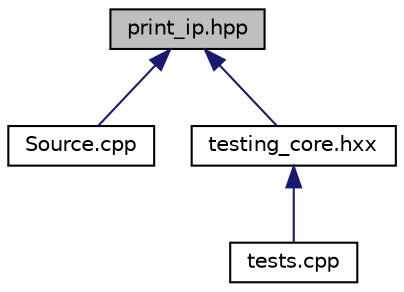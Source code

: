 digraph "print_ip.hpp"
{
  edge [fontname="Helvetica",fontsize="10",labelfontname="Helvetica",labelfontsize="10"];
  node [fontname="Helvetica",fontsize="10",shape=record];
  Node1 [label="print_ip.hpp",height=0.2,width=0.4,color="black", fillcolor="grey75", style="filled", fontcolor="black"];
  Node1 -> Node2 [dir="back",color="midnightblue",fontsize="10",style="solid",fontname="Helvetica"];
  Node2 [label="Source.cpp",height=0.2,width=0.4,color="black", fillcolor="white", style="filled",URL="$Source_8cpp.html"];
  Node1 -> Node3 [dir="back",color="midnightblue",fontsize="10",style="solid",fontname="Helvetica"];
  Node3 [label="testing_core.hxx",height=0.2,width=0.4,color="black", fillcolor="white", style="filled",URL="$testing__core_8hxx.html"];
  Node3 -> Node4 [dir="back",color="midnightblue",fontsize="10",style="solid",fontname="Helvetica"];
  Node4 [label="tests.cpp",height=0.2,width=0.4,color="black", fillcolor="white", style="filled",URL="$tests_8cpp.html"];
}

